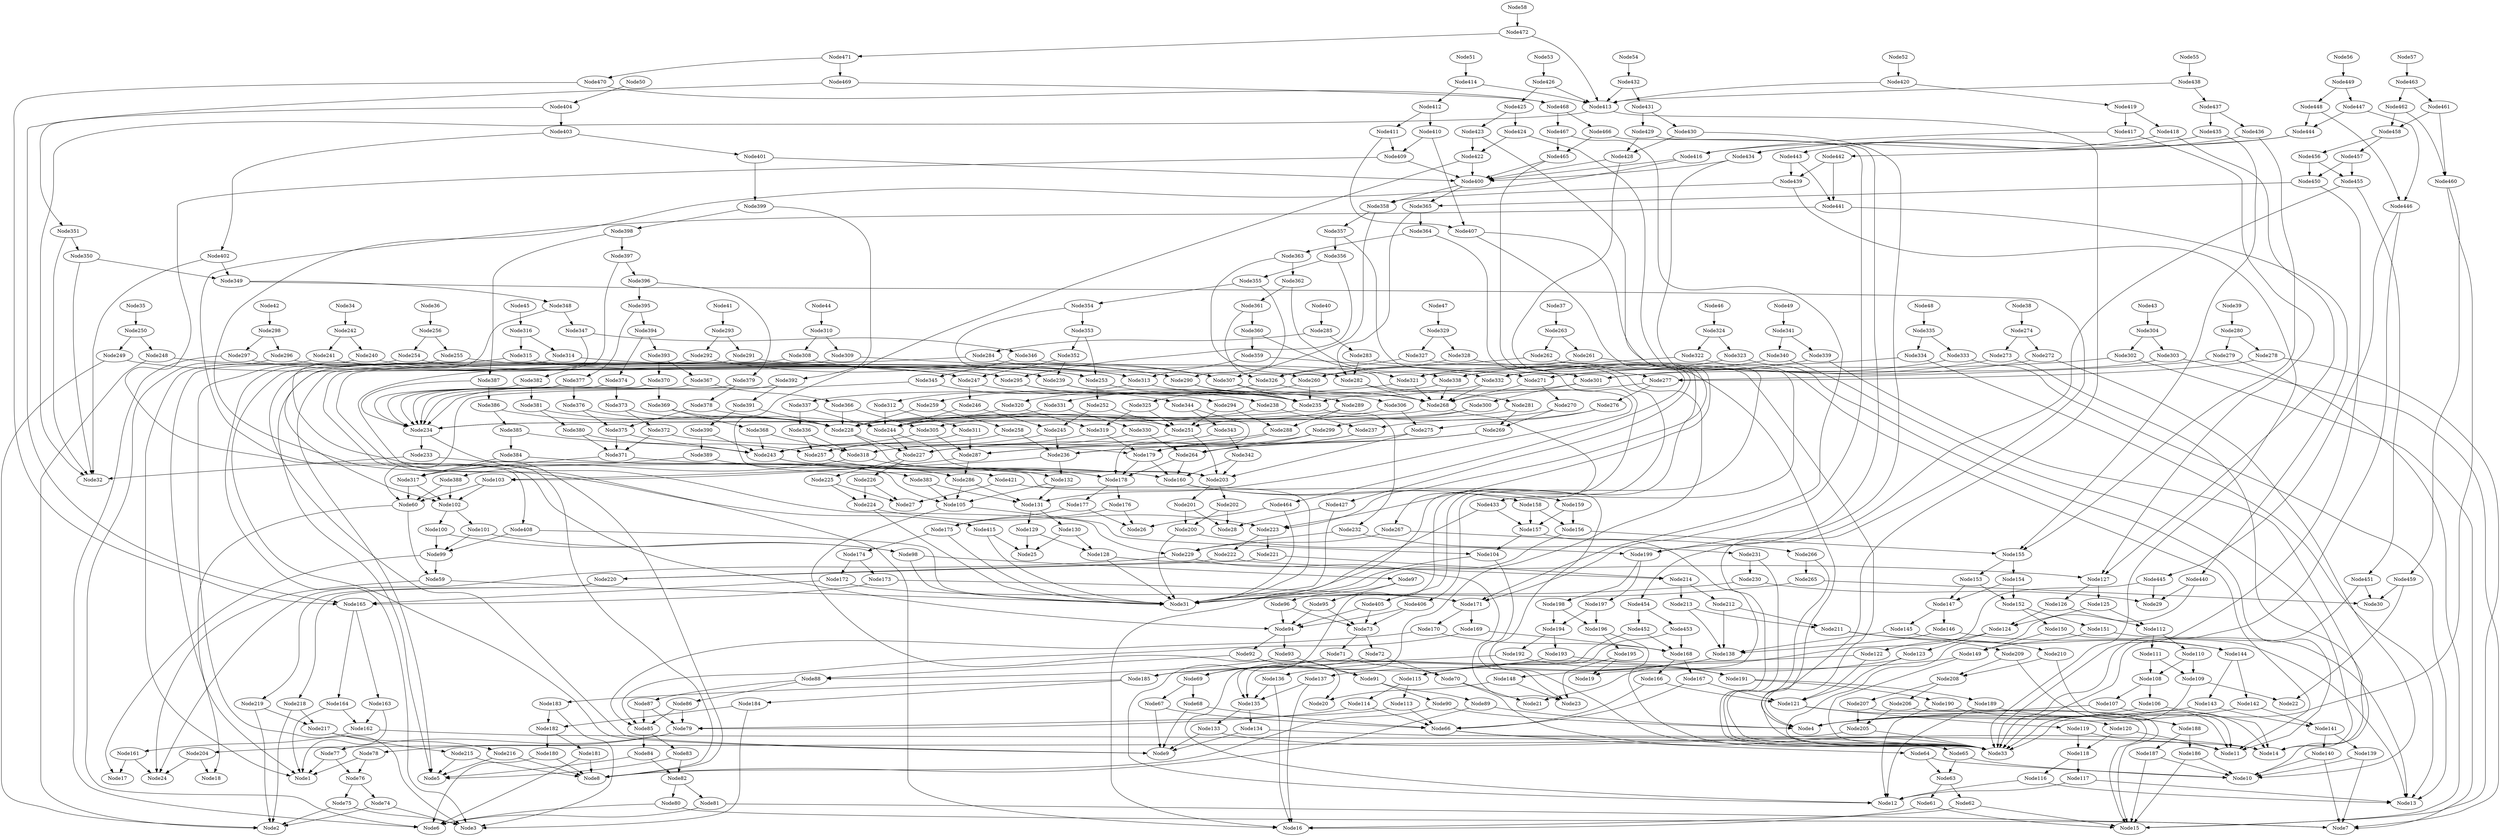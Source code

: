 # Network structure generated by ABC

digraph network {

Node34 -> Node242 [style = solid];
Node35 -> Node250 [style = solid];
Node36 -> Node256 [style = solid];
Node37 -> Node263 [style = solid];
Node38 -> Node274 [style = solid];
Node39 -> Node280 [style = solid];
Node40 -> Node285 [style = solid];
Node41 -> Node293 [style = solid];
Node42 -> Node298 [style = solid];
Node43 -> Node304 [style = solid];
Node44 -> Node310 [style = solid];
Node45 -> Node316 [style = solid];
Node46 -> Node324 [style = solid];
Node47 -> Node329 [style = solid];
Node48 -> Node335 [style = solid];
Node49 -> Node341 [style = solid];
Node50 -> Node404 [style = solid];
Node51 -> Node414 [style = solid];
Node52 -> Node420 [style = solid];
Node53 -> Node426 [style = solid];
Node54 -> Node432 [style = solid];
Node55 -> Node438 [style = solid];
Node56 -> Node449 [style = solid];
Node57 -> Node463 [style = solid];
Node58 -> Node472 [style = solid];
Node59 -> Node24 [style = solid];
Node59 -> Node31 [style = solid];
Node60 -> Node18 [style = solid];
Node60 -> Node59 [style = solid];
Node61 -> Node15 [style = solid];
Node61 -> Node16 [style = solid];
Node62 -> Node15 [style = solid];
Node62 -> Node16 [style = solid];
Node63 -> Node61 [style = solid];
Node63 -> Node62 [style = solid];
Node64 -> Node10 [style = solid];
Node64 -> Node63 [style = solid];
Node65 -> Node10 [style = solid];
Node65 -> Node63 [style = solid];
Node66 -> Node64 [style = solid];
Node66 -> Node65 [style = solid];
Node67 -> Node9 [style = solid];
Node67 -> Node66 [style = solid];
Node68 -> Node9 [style = solid];
Node68 -> Node66 [style = solid];
Node69 -> Node67 [style = solid];
Node69 -> Node68 [style = solid];
Node70 -> Node21 [style = solid];
Node70 -> Node33 [style = solid];
Node71 -> Node69 [style = solid];
Node71 -> Node70 [style = solid];
Node72 -> Node69 [style = solid];
Node72 -> Node70 [style = solid];
Node73 -> Node71 [style = solid];
Node73 -> Node72 [style = solid];
Node74 -> Node2 [style = solid];
Node74 -> Node3 [style = solid];
Node75 -> Node2 [style = solid];
Node75 -> Node3 [style = solid];
Node76 -> Node74 [style = solid];
Node76 -> Node75 [style = solid];
Node77 -> Node1 [style = solid];
Node77 -> Node76 [style = solid];
Node78 -> Node1 [style = solid];
Node78 -> Node76 [style = solid];
Node79 -> Node77 [style = solid];
Node79 -> Node78 [style = solid];
Node80 -> Node6 [style = solid];
Node80 -> Node7 [style = solid];
Node81 -> Node6 [style = solid];
Node81 -> Node7 [style = solid];
Node82 -> Node80 [style = solid];
Node82 -> Node81 [style = solid];
Node83 -> Node5 [style = solid];
Node83 -> Node82 [style = solid];
Node84 -> Node5 [style = solid];
Node84 -> Node82 [style = solid];
Node85 -> Node83 [style = solid];
Node85 -> Node84 [style = solid];
Node86 -> Node79 [style = solid];
Node86 -> Node85 [style = solid];
Node87 -> Node79 [style = solid];
Node87 -> Node85 [style = solid];
Node88 -> Node86 [style = solid];
Node88 -> Node87 [style = solid];
Node89 -> Node4 [style = solid];
Node89 -> Node8 [style = solid];
Node90 -> Node4 [style = solid];
Node90 -> Node8 [style = solid];
Node91 -> Node89 [style = solid];
Node91 -> Node90 [style = solid];
Node92 -> Node88 [style = solid];
Node92 -> Node91 [style = solid];
Node93 -> Node88 [style = solid];
Node93 -> Node91 [style = solid];
Node94 -> Node92 [style = solid];
Node94 -> Node93 [style = solid];
Node95 -> Node73 [style = solid];
Node95 -> Node94 [style = solid];
Node96 -> Node73 [style = solid];
Node96 -> Node94 [style = solid];
Node97 -> Node95 [style = solid];
Node97 -> Node96 [style = solid];
Node98 -> Node31 [style = solid];
Node98 -> Node97 [style = solid];
Node99 -> Node17 [style = solid];
Node99 -> Node59 [style = solid];
Node100 -> Node98 [style = solid];
Node100 -> Node99 [style = solid];
Node101 -> Node98 [style = solid];
Node101 -> Node99 [style = solid];
Node102 -> Node100 [style = solid];
Node102 -> Node101 [style = solid];
Node103 -> Node60 [style = solid];
Node103 -> Node102 [style = solid];
Node104 -> Node23 [style = solid];
Node104 -> Node31 [style = solid];
Node105 -> Node20 [style = solid];
Node105 -> Node104 [style = solid];
Node106 -> Node4 [style = solid];
Node106 -> Node14 [style = solid];
Node107 -> Node4 [style = solid];
Node107 -> Node14 [style = solid];
Node108 -> Node106 [style = solid];
Node108 -> Node107 [style = solid];
Node109 -> Node22 [style = solid];
Node109 -> Node33 [style = solid];
Node110 -> Node108 [style = solid];
Node110 -> Node109 [style = solid];
Node111 -> Node108 [style = solid];
Node111 -> Node109 [style = solid];
Node112 -> Node110 [style = solid];
Node112 -> Node111 [style = solid];
Node113 -> Node66 [style = solid];
Node113 -> Node79 [style = solid];
Node114 -> Node66 [style = solid];
Node114 -> Node79 [style = solid];
Node115 -> Node113 [style = solid];
Node115 -> Node114 [style = solid];
Node116 -> Node12 [style = solid];
Node116 -> Node13 [style = solid];
Node117 -> Node12 [style = solid];
Node117 -> Node13 [style = solid];
Node118 -> Node116 [style = solid];
Node118 -> Node117 [style = solid];
Node119 -> Node11 [style = solid];
Node119 -> Node118 [style = solid];
Node120 -> Node11 [style = solid];
Node120 -> Node118 [style = solid];
Node121 -> Node119 [style = solid];
Node121 -> Node120 [style = solid];
Node122 -> Node115 [style = solid];
Node122 -> Node121 [style = solid];
Node123 -> Node115 [style = solid];
Node123 -> Node121 [style = solid];
Node124 -> Node122 [style = solid];
Node124 -> Node123 [style = solid];
Node125 -> Node112 [style = solid];
Node125 -> Node124 [style = solid];
Node126 -> Node112 [style = solid];
Node126 -> Node124 [style = solid];
Node127 -> Node125 [style = solid];
Node127 -> Node126 [style = solid];
Node128 -> Node31 [style = solid];
Node128 -> Node127 [style = solid];
Node129 -> Node25 [style = solid];
Node129 -> Node128 [style = solid];
Node130 -> Node25 [style = solid];
Node130 -> Node128 [style = solid];
Node131 -> Node129 [style = solid];
Node131 -> Node130 [style = solid];
Node132 -> Node105 [style = solid];
Node132 -> Node131 [style = solid];
Node133 -> Node9 [style = solid];
Node133 -> Node14 [style = solid];
Node134 -> Node9 [style = solid];
Node134 -> Node14 [style = solid];
Node135 -> Node133 [style = solid];
Node135 -> Node134 [style = solid];
Node136 -> Node16 [style = solid];
Node136 -> Node135 [style = solid];
Node137 -> Node16 [style = solid];
Node137 -> Node135 [style = solid];
Node138 -> Node136 [style = solid];
Node138 -> Node137 [style = solid];
Node139 -> Node7 [style = solid];
Node139 -> Node10 [style = solid];
Node140 -> Node7 [style = solid];
Node140 -> Node10 [style = solid];
Node141 -> Node139 [style = solid];
Node141 -> Node140 [style = solid];
Node142 -> Node4 [style = solid];
Node142 -> Node141 [style = solid];
Node143 -> Node4 [style = solid];
Node143 -> Node141 [style = solid];
Node144 -> Node142 [style = solid];
Node144 -> Node143 [style = solid];
Node145 -> Node138 [style = solid];
Node145 -> Node144 [style = solid];
Node146 -> Node138 [style = solid];
Node146 -> Node144 [style = solid];
Node147 -> Node145 [style = solid];
Node147 -> Node146 [style = solid];
Node148 -> Node20 [style = solid];
Node148 -> Node23 [style = solid];
Node149 -> Node33 [style = solid];
Node149 -> Node148 [style = solid];
Node150 -> Node13 [style = solid];
Node150 -> Node149 [style = solid];
Node151 -> Node13 [style = solid];
Node151 -> Node149 [style = solid];
Node152 -> Node150 [style = solid];
Node152 -> Node151 [style = solid];
Node153 -> Node147 [style = solid];
Node153 -> Node152 [style = solid];
Node154 -> Node147 [style = solid];
Node154 -> Node152 [style = solid];
Node155 -> Node153 [style = solid];
Node155 -> Node154 [style = solid];
Node156 -> Node31 [style = solid];
Node156 -> Node155 [style = solid];
Node157 -> Node19 [style = solid];
Node157 -> Node104 [style = solid];
Node158 -> Node156 [style = solid];
Node158 -> Node157 [style = solid];
Node159 -> Node156 [style = solid];
Node159 -> Node157 [style = solid];
Node160 -> Node158 [style = solid];
Node160 -> Node159 [style = solid];
Node161 -> Node17 [style = solid];
Node161 -> Node24 [style = solid];
Node162 -> Node33 [style = solid];
Node162 -> Node161 [style = solid];
Node163 -> Node1 [style = solid];
Node163 -> Node162 [style = solid];
Node164 -> Node1 [style = solid];
Node164 -> Node162 [style = solid];
Node165 -> Node163 [style = solid];
Node165 -> Node164 [style = solid];
Node166 -> Node66 [style = solid];
Node166 -> Node121 [style = solid];
Node167 -> Node66 [style = solid];
Node167 -> Node121 [style = solid];
Node168 -> Node166 [style = solid];
Node168 -> Node167 [style = solid];
Node169 -> Node85 [style = solid];
Node169 -> Node168 [style = solid];
Node170 -> Node85 [style = solid];
Node170 -> Node168 [style = solid];
Node171 -> Node169 [style = solid];
Node171 -> Node170 [style = solid];
Node172 -> Node165 [style = solid];
Node172 -> Node171 [style = solid];
Node173 -> Node165 [style = solid];
Node173 -> Node171 [style = solid];
Node174 -> Node172 [style = solid];
Node174 -> Node173 [style = solid];
Node175 -> Node31 [style = solid];
Node175 -> Node174 [style = solid];
Node176 -> Node26 [style = solid];
Node176 -> Node175 [style = solid];
Node177 -> Node26 [style = solid];
Node177 -> Node175 [style = solid];
Node178 -> Node176 [style = solid];
Node178 -> Node177 [style = solid];
Node179 -> Node160 [style = solid];
Node179 -> Node178 [style = solid];
Node180 -> Node6 [style = solid];
Node180 -> Node8 [style = solid];
Node181 -> Node6 [style = solid];
Node181 -> Node8 [style = solid];
Node182 -> Node180 [style = solid];
Node182 -> Node181 [style = solid];
Node183 -> Node3 [style = solid];
Node183 -> Node182 [style = solid];
Node184 -> Node3 [style = solid];
Node184 -> Node182 [style = solid];
Node185 -> Node183 [style = solid];
Node185 -> Node184 [style = solid];
Node186 -> Node10 [style = solid];
Node186 -> Node15 [style = solid];
Node187 -> Node10 [style = solid];
Node187 -> Node15 [style = solid];
Node188 -> Node186 [style = solid];
Node188 -> Node187 [style = solid];
Node189 -> Node12 [style = solid];
Node189 -> Node188 [style = solid];
Node190 -> Node12 [style = solid];
Node190 -> Node188 [style = solid];
Node191 -> Node189 [style = solid];
Node191 -> Node190 [style = solid];
Node192 -> Node185 [style = solid];
Node192 -> Node191 [style = solid];
Node193 -> Node185 [style = solid];
Node193 -> Node191 [style = solid];
Node194 -> Node192 [style = solid];
Node194 -> Node193 [style = solid];
Node195 -> Node19 [style = solid];
Node195 -> Node23 [style = solid];
Node196 -> Node33 [style = solid];
Node196 -> Node195 [style = solid];
Node197 -> Node194 [style = solid];
Node197 -> Node196 [style = solid];
Node198 -> Node194 [style = solid];
Node198 -> Node196 [style = solid];
Node199 -> Node197 [style = solid];
Node199 -> Node198 [style = solid];
Node200 -> Node31 [style = solid];
Node200 -> Node199 [style = solid];
Node201 -> Node28 [style = solid];
Node201 -> Node200 [style = solid];
Node202 -> Node28 [style = solid];
Node202 -> Node200 [style = solid];
Node203 -> Node201 [style = solid];
Node203 -> Node202 [style = solid];
Node204 -> Node18 [style = solid];
Node204 -> Node24 [style = solid];
Node205 -> Node33 [style = solid];
Node205 -> Node204 [style = solid];
Node206 -> Node15 [style = solid];
Node206 -> Node205 [style = solid];
Node207 -> Node15 [style = solid];
Node207 -> Node205 [style = solid];
Node208 -> Node206 [style = solid];
Node208 -> Node207 [style = solid];
Node209 -> Node11 [style = solid];
Node209 -> Node208 [style = solid];
Node210 -> Node11 [style = solid];
Node210 -> Node208 [style = solid];
Node211 -> Node209 [style = solid];
Node211 -> Node210 [style = solid];
Node212 -> Node138 [style = solid];
Node212 -> Node211 [style = solid];
Node213 -> Node138 [style = solid];
Node213 -> Node211 [style = solid];
Node214 -> Node212 [style = solid];
Node214 -> Node213 [style = solid];
Node215 -> Node5 [style = solid];
Node215 -> Node8 [style = solid];
Node216 -> Node5 [style = solid];
Node216 -> Node8 [style = solid];
Node217 -> Node215 [style = solid];
Node217 -> Node216 [style = solid];
Node218 -> Node2 [style = solid];
Node218 -> Node217 [style = solid];
Node219 -> Node2 [style = solid];
Node219 -> Node217 [style = solid];
Node220 -> Node218 [style = solid];
Node220 -> Node219 [style = solid];
Node221 -> Node214 [style = solid];
Node221 -> Node220 [style = solid];
Node222 -> Node214 [style = solid];
Node222 -> Node220 [style = solid];
Node223 -> Node221 [style = solid];
Node223 -> Node222 [style = solid];
Node224 -> Node31 [style = solid];
Node224 -> Node223 [style = solid];
Node225 -> Node27 [style = solid];
Node225 -> Node224 [style = solid];
Node226 -> Node27 [style = solid];
Node226 -> Node224 [style = solid];
Node227 -> Node225 [style = solid];
Node227 -> Node226 [style = solid];
Node228 -> Node203 [style = solid];
Node228 -> Node227 [style = solid];
Node229 -> Node23 [style = solid];
Node229 -> Node24 [style = solid];
Node230 -> Node29 [style = solid];
Node230 -> Node31 [style = solid];
Node231 -> Node33 [style = solid];
Node231 -> Node230 [style = solid];
Node232 -> Node229 [style = solid];
Node232 -> Node231 [style = solid];
Node233 -> Node32 [style = solid];
Node233 -> Node33 [style = solid];
Node234 -> Node229 [style = solid];
Node234 -> Node233 [style = solid];
Node235 -> Node232 [style = solid];
Node235 -> Node234 [style = solid];
Node236 -> Node103 [style = solid];
Node236 -> Node132 [style = solid];
Node237 -> Node179 [style = solid];
Node237 -> Node236 [style = solid];
Node238 -> Node228 [style = solid];
Node238 -> Node237 [style = solid];
Node239 -> Node235 [style = solid];
Node239 -> Node238 [style = solid];
Node240 -> Node1 [style = solid];
Node240 -> Node239 [style = solid];
Node241 -> Node1 [style = solid];
Node241 -> Node239 [style = solid];
Node242 -> Node240 [style = solid];
Node242 -> Node241 [style = solid];
Node243 -> Node160 [style = solid];
Node243 -> Node178 [style = solid];
Node244 -> Node203 [style = solid];
Node244 -> Node227 [style = solid];
Node245 -> Node236 [style = solid];
Node245 -> Node243 [style = solid];
Node246 -> Node244 [style = solid];
Node246 -> Node245 [style = solid];
Node247 -> Node235 [style = solid];
Node247 -> Node246 [style = solid];
Node248 -> Node2 [style = solid];
Node248 -> Node247 [style = solid];
Node249 -> Node2 [style = solid];
Node249 -> Node247 [style = solid];
Node250 -> Node248 [style = solid];
Node250 -> Node249 [style = solid];
Node251 -> Node203 [style = solid];
Node251 -> Node227 [style = solid];
Node252 -> Node245 [style = solid];
Node252 -> Node251 [style = solid];
Node253 -> Node235 [style = solid];
Node253 -> Node252 [style = solid];
Node254 -> Node3 [style = solid];
Node254 -> Node253 [style = solid];
Node255 -> Node3 [style = solid];
Node255 -> Node253 [style = solid];
Node256 -> Node254 [style = solid];
Node256 -> Node255 [style = solid];
Node257 -> Node160 [style = solid];
Node257 -> Node178 [style = solid];
Node258 -> Node236 [style = solid];
Node258 -> Node257 [style = solid];
Node259 -> Node228 [style = solid];
Node259 -> Node258 [style = solid];
Node260 -> Node235 [style = solid];
Node260 -> Node259 [style = solid];
Node261 -> Node4 [style = solid];
Node261 -> Node260 [style = solid];
Node262 -> Node4 [style = solid];
Node262 -> Node260 [style = solid];
Node263 -> Node261 [style = solid];
Node263 -> Node262 [style = solid];
Node264 -> Node160 [style = solid];
Node264 -> Node178 [style = solid];
Node265 -> Node30 [style = solid];
Node265 -> Node31 [style = solid];
Node266 -> Node33 [style = solid];
Node266 -> Node265 [style = solid];
Node267 -> Node229 [style = solid];
Node267 -> Node266 [style = solid];
Node268 -> Node234 [style = solid];
Node268 -> Node267 [style = solid];
Node269 -> Node236 [style = solid];
Node269 -> Node264 [style = solid];
Node270 -> Node251 [style = solid];
Node270 -> Node269 [style = solid];
Node271 -> Node268 [style = solid];
Node271 -> Node270 [style = solid];
Node272 -> Node10 [style = solid];
Node272 -> Node271 [style = solid];
Node273 -> Node10 [style = solid];
Node273 -> Node271 [style = solid];
Node274 -> Node272 [style = solid];
Node274 -> Node273 [style = solid];
Node275 -> Node203 [style = solid];
Node275 -> Node227 [style = solid];
Node276 -> Node237 [style = solid];
Node276 -> Node275 [style = solid];
Node277 -> Node268 [style = solid];
Node277 -> Node276 [style = solid];
Node278 -> Node15 [style = solid];
Node278 -> Node277 [style = solid];
Node279 -> Node15 [style = solid];
Node279 -> Node277 [style = solid];
Node280 -> Node278 [style = solid];
Node280 -> Node279 [style = solid];
Node281 -> Node244 [style = solid];
Node281 -> Node269 [style = solid];
Node282 -> Node268 [style = solid];
Node282 -> Node281 [style = solid];
Node283 -> Node16 [style = solid];
Node283 -> Node282 [style = solid];
Node284 -> Node16 [style = solid];
Node284 -> Node282 [style = solid];
Node285 -> Node283 [style = solid];
Node285 -> Node284 [style = solid];
Node286 -> Node105 [style = solid];
Node286 -> Node131 [style = solid];
Node287 -> Node103 [style = solid];
Node287 -> Node286 [style = solid];
Node288 -> Node179 [style = solid];
Node288 -> Node287 [style = solid];
Node289 -> Node244 [style = solid];
Node289 -> Node288 [style = solid];
Node290 -> Node235 [style = solid];
Node290 -> Node289 [style = solid];
Node291 -> Node5 [style = solid];
Node291 -> Node290 [style = solid];
Node292 -> Node5 [style = solid];
Node292 -> Node290 [style = solid];
Node293 -> Node291 [style = solid];
Node293 -> Node292 [style = solid];
Node294 -> Node251 [style = solid];
Node294 -> Node288 [style = solid];
Node295 -> Node235 [style = solid];
Node295 -> Node294 [style = solid];
Node296 -> Node6 [style = solid];
Node296 -> Node295 [style = solid];
Node297 -> Node6 [style = solid];
Node297 -> Node295 [style = solid];
Node298 -> Node296 [style = solid];
Node298 -> Node297 [style = solid];
Node299 -> Node264 [style = solid];
Node299 -> Node287 [style = solid];
Node300 -> Node228 [style = solid];
Node300 -> Node299 [style = solid];
Node301 -> Node235 [style = solid];
Node301 -> Node300 [style = solid];
Node302 -> Node7 [style = solid];
Node302 -> Node301 [style = solid];
Node303 -> Node7 [style = solid];
Node303 -> Node301 [style = solid];
Node304 -> Node302 [style = solid];
Node304 -> Node303 [style = solid];
Node305 -> Node243 [style = solid];
Node305 -> Node287 [style = solid];
Node306 -> Node275 [style = solid];
Node306 -> Node305 [style = solid];
Node307 -> Node235 [style = solid];
Node307 -> Node306 [style = solid];
Node308 -> Node8 [style = solid];
Node308 -> Node307 [style = solid];
Node309 -> Node8 [style = solid];
Node309 -> Node307 [style = solid];
Node310 -> Node308 [style = solid];
Node310 -> Node309 [style = solid];
Node311 -> Node257 [style = solid];
Node311 -> Node287 [style = solid];
Node312 -> Node244 [style = solid];
Node312 -> Node311 [style = solid];
Node313 -> Node268 [style = solid];
Node313 -> Node312 [style = solid];
Node314 -> Node9 [style = solid];
Node314 -> Node313 [style = solid];
Node315 -> Node9 [style = solid];
Node315 -> Node313 [style = solid];
Node316 -> Node314 [style = solid];
Node316 -> Node315 [style = solid];
Node317 -> Node60 [style = solid];
Node317 -> Node102 [style = solid];
Node318 -> Node132 [style = solid];
Node318 -> Node317 [style = solid];
Node319 -> Node179 [style = solid];
Node319 -> Node318 [style = solid];
Node320 -> Node244 [style = solid];
Node320 -> Node319 [style = solid];
Node321 -> Node268 [style = solid];
Node321 -> Node320 [style = solid];
Node322 -> Node11 [style = solid];
Node322 -> Node321 [style = solid];
Node323 -> Node11 [style = solid];
Node323 -> Node321 [style = solid];
Node324 -> Node322 [style = solid];
Node324 -> Node323 [style = solid];
Node325 -> Node251 [style = solid];
Node325 -> Node319 [style = solid];
Node326 -> Node268 [style = solid];
Node326 -> Node325 [style = solid];
Node327 -> Node12 [style = solid];
Node327 -> Node326 [style = solid];
Node328 -> Node12 [style = solid];
Node328 -> Node326 [style = solid];
Node329 -> Node327 [style = solid];
Node329 -> Node328 [style = solid];
Node330 -> Node264 [style = solid];
Node330 -> Node318 [style = solid];
Node331 -> Node228 [style = solid];
Node331 -> Node330 [style = solid];
Node332 -> Node268 [style = solid];
Node332 -> Node331 [style = solid];
Node333 -> Node13 [style = solid];
Node333 -> Node332 [style = solid];
Node334 -> Node13 [style = solid];
Node334 -> Node332 [style = solid];
Node335 -> Node333 [style = solid];
Node335 -> Node334 [style = solid];
Node336 -> Node257 [style = solid];
Node336 -> Node318 [style = solid];
Node337 -> Node244 [style = solid];
Node337 -> Node336 [style = solid];
Node338 -> Node268 [style = solid];
Node338 -> Node337 [style = solid];
Node339 -> Node14 [style = solid];
Node339 -> Node338 [style = solid];
Node340 -> Node14 [style = solid];
Node340 -> Node338 [style = solid];
Node341 -> Node339 [style = solid];
Node341 -> Node340 [style = solid];
Node342 -> Node160 [style = solid];
Node342 -> Node203 [style = solid];
Node343 -> Node227 [style = solid];
Node343 -> Node342 [style = solid];
Node344 -> Node178 [style = solid];
Node344 -> Node343 [style = solid];
Node345 -> Node60 [style = solid];
Node345 -> Node344 [style = solid];
Node346 -> Node131 [style = solid];
Node346 -> Node345 [style = solid];
Node347 -> Node102 [style = solid];
Node347 -> Node346 [style = solid];
Node348 -> Node105 [style = solid];
Node348 -> Node347 [style = solid];
Node349 -> Node33 [style = solid];
Node349 -> Node348 [style = solid];
Node350 -> Node32 [style = solid];
Node350 -> Node349 [style = solid];
Node351 -> Node32 [style = solid];
Node351 -> Node350 [style = solid];
Node352 -> Node239 [style = solid];
Node352 -> Node247 [style = solid];
Node353 -> Node253 [style = solid];
Node353 -> Node352 [style = solid];
Node354 -> Node260 [style = solid];
Node354 -> Node353 [style = solid];
Node355 -> Node290 [style = solid];
Node355 -> Node354 [style = solid];
Node356 -> Node295 [style = solid];
Node356 -> Node355 [style = solid];
Node357 -> Node301 [style = solid];
Node357 -> Node356 [style = solid];
Node358 -> Node307 [style = solid];
Node358 -> Node357 [style = solid];
Node359 -> Node271 [style = solid];
Node359 -> Node313 [style = solid];
Node360 -> Node321 [style = solid];
Node360 -> Node359 [style = solid];
Node361 -> Node326 [style = solid];
Node361 -> Node360 [style = solid];
Node362 -> Node332 [style = solid];
Node362 -> Node361 [style = solid];
Node363 -> Node338 [style = solid];
Node363 -> Node362 [style = solid];
Node364 -> Node277 [style = solid];
Node364 -> Node363 [style = solid];
Node365 -> Node282 [style = solid];
Node365 -> Node364 [style = solid];
Node366 -> Node228 [style = solid];
Node366 -> Node305 [style = solid];
Node367 -> Node234 [style = solid];
Node367 -> Node366 [style = solid];
Node368 -> Node243 [style = solid];
Node368 -> Node318 [style = solid];
Node369 -> Node228 [style = solid];
Node369 -> Node368 [style = solid];
Node370 -> Node234 [style = solid];
Node370 -> Node369 [style = solid];
Node371 -> Node286 [style = solid];
Node371 -> Node317 [style = solid];
Node372 -> Node179 [style = solid];
Node372 -> Node371 [style = solid];
Node373 -> Node228 [style = solid];
Node373 -> Node372 [style = solid];
Node374 -> Node234 [style = solid];
Node374 -> Node373 [style = solid];
Node375 -> Node243 [style = solid];
Node375 -> Node371 [style = solid];
Node376 -> Node244 [style = solid];
Node376 -> Node375 [style = solid];
Node377 -> Node234 [style = solid];
Node377 -> Node376 [style = solid];
Node378 -> Node251 [style = solid];
Node378 -> Node375 [style = solid];
Node379 -> Node234 [style = solid];
Node379 -> Node378 [style = solid];
Node380 -> Node257 [style = solid];
Node380 -> Node371 [style = solid];
Node381 -> Node228 [style = solid];
Node381 -> Node380 [style = solid];
Node382 -> Node234 [style = solid];
Node382 -> Node381 [style = solid];
Node383 -> Node105 [style = solid];
Node383 -> Node131 [style = solid];
Node384 -> Node317 [style = solid];
Node384 -> Node383 [style = solid];
Node385 -> Node243 [style = solid];
Node385 -> Node384 [style = solid];
Node386 -> Node228 [style = solid];
Node386 -> Node385 [style = solid];
Node387 -> Node234 [style = solid];
Node387 -> Node386 [style = solid];
Node388 -> Node60 [style = solid];
Node388 -> Node102 [style = solid];
Node389 -> Node286 [style = solid];
Node389 -> Node388 [style = solid];
Node390 -> Node243 [style = solid];
Node390 -> Node389 [style = solid];
Node391 -> Node228 [style = solid];
Node391 -> Node390 [style = solid];
Node392 -> Node234 [style = solid];
Node392 -> Node391 [style = solid];
Node393 -> Node367 [style = solid];
Node393 -> Node370 [style = solid];
Node394 -> Node374 [style = solid];
Node394 -> Node393 [style = solid];
Node395 -> Node377 [style = solid];
Node395 -> Node394 [style = solid];
Node396 -> Node379 [style = solid];
Node396 -> Node395 [style = solid];
Node397 -> Node382 [style = solid];
Node397 -> Node396 [style = solid];
Node398 -> Node387 [style = solid];
Node398 -> Node397 [style = solid];
Node399 -> Node392 [style = solid];
Node399 -> Node398 [style = solid];
Node400 -> Node358 [style = solid];
Node400 -> Node365 [style = solid];
Node401 -> Node399 [style = solid];
Node401 -> Node400 [style = solid];
Node402 -> Node32 [style = solid];
Node402 -> Node349 [style = solid];
Node403 -> Node401 [style = solid];
Node403 -> Node402 [style = solid];
Node404 -> Node351 [style = solid];
Node404 -> Node403 [style = solid];
Node405 -> Node73 [style = solid];
Node405 -> Node94 [style = solid];
Node406 -> Node73 [style = solid];
Node406 -> Node94 [style = solid];
Node407 -> Node405 [style = solid];
Node407 -> Node406 [style = solid];
Node408 -> Node31 [style = solid];
Node408 -> Node99 [style = solid];
Node409 -> Node400 [style = solid];
Node409 -> Node408 [style = solid];
Node410 -> Node407 [style = solid];
Node410 -> Node409 [style = solid];
Node411 -> Node407 [style = solid];
Node411 -> Node409 [style = solid];
Node412 -> Node410 [style = solid];
Node412 -> Node411 [style = solid];
Node413 -> Node32 [style = solid];
Node413 -> Node33 [style = solid];
Node414 -> Node412 [style = solid];
Node414 -> Node413 [style = solid];
Node415 -> Node25 [style = solid];
Node415 -> Node31 [style = solid];
Node416 -> Node400 [style = solid];
Node416 -> Node415 [style = solid];
Node417 -> Node127 [style = solid];
Node417 -> Node416 [style = solid];
Node418 -> Node127 [style = solid];
Node418 -> Node416 [style = solid];
Node419 -> Node417 [style = solid];
Node419 -> Node418 [style = solid];
Node420 -> Node413 [style = solid];
Node420 -> Node419 [style = solid];
Node421 -> Node27 [style = solid];
Node421 -> Node31 [style = solid];
Node422 -> Node400 [style = solid];
Node422 -> Node421 [style = solid];
Node423 -> Node223 [style = solid];
Node423 -> Node422 [style = solid];
Node424 -> Node223 [style = solid];
Node424 -> Node422 [style = solid];
Node425 -> Node423 [style = solid];
Node425 -> Node424 [style = solid];
Node426 -> Node413 [style = solid];
Node426 -> Node425 [style = solid];
Node427 -> Node28 [style = solid];
Node427 -> Node31 [style = solid];
Node428 -> Node400 [style = solid];
Node428 -> Node427 [style = solid];
Node429 -> Node199 [style = solid];
Node429 -> Node428 [style = solid];
Node430 -> Node199 [style = solid];
Node430 -> Node428 [style = solid];
Node431 -> Node429 [style = solid];
Node431 -> Node430 [style = solid];
Node432 -> Node413 [style = solid];
Node432 -> Node431 [style = solid];
Node433 -> Node31 [style = solid];
Node433 -> Node157 [style = solid];
Node434 -> Node400 [style = solid];
Node434 -> Node433 [style = solid];
Node435 -> Node155 [style = solid];
Node435 -> Node434 [style = solid];
Node436 -> Node155 [style = solid];
Node436 -> Node434 [style = solid];
Node437 -> Node435 [style = solid];
Node437 -> Node436 [style = solid];
Node438 -> Node413 [style = solid];
Node438 -> Node437 [style = solid];
Node439 -> Node33 [style = solid];
Node439 -> Node358 [style = solid];
Node440 -> Node29 [style = solid];
Node440 -> Node33 [style = solid];
Node441 -> Node94 [style = solid];
Node441 -> Node440 [style = solid];
Node442 -> Node439 [style = solid];
Node442 -> Node441 [style = solid];
Node443 -> Node439 [style = solid];
Node443 -> Node441 [style = solid];
Node444 -> Node442 [style = solid];
Node444 -> Node443 [style = solid];
Node445 -> Node21 [style = solid];
Node445 -> Node29 [style = solid];
Node446 -> Node33 [style = solid];
Node446 -> Node445 [style = solid];
Node447 -> Node444 [style = solid];
Node447 -> Node446 [style = solid];
Node448 -> Node444 [style = solid];
Node448 -> Node446 [style = solid];
Node449 -> Node447 [style = solid];
Node449 -> Node448 [style = solid];
Node450 -> Node33 [style = solid];
Node450 -> Node365 [style = solid];
Node451 -> Node30 [style = solid];
Node451 -> Node33 [style = solid];
Node452 -> Node135 [style = solid];
Node452 -> Node168 [style = solid];
Node453 -> Node135 [style = solid];
Node453 -> Node168 [style = solid];
Node454 -> Node452 [style = solid];
Node454 -> Node453 [style = solid];
Node455 -> Node451 [style = solid];
Node455 -> Node454 [style = solid];
Node456 -> Node450 [style = solid];
Node456 -> Node455 [style = solid];
Node457 -> Node450 [style = solid];
Node457 -> Node455 [style = solid];
Node458 -> Node456 [style = solid];
Node458 -> Node457 [style = solid];
Node459 -> Node22 [style = solid];
Node459 -> Node30 [style = solid];
Node460 -> Node33 [style = solid];
Node460 -> Node459 [style = solid];
Node461 -> Node458 [style = solid];
Node461 -> Node460 [style = solid];
Node462 -> Node458 [style = solid];
Node462 -> Node460 [style = solid];
Node463 -> Node461 [style = solid];
Node463 -> Node462 [style = solid];
Node464 -> Node26 [style = solid];
Node464 -> Node31 [style = solid];
Node465 -> Node400 [style = solid];
Node465 -> Node464 [style = solid];
Node466 -> Node171 [style = solid];
Node466 -> Node465 [style = solid];
Node467 -> Node171 [style = solid];
Node467 -> Node465 [style = solid];
Node468 -> Node466 [style = solid];
Node468 -> Node467 [style = solid];
Node469 -> Node165 [style = solid];
Node469 -> Node468 [style = solid];
Node470 -> Node165 [style = solid];
Node470 -> Node468 [style = solid];
Node471 -> Node469 [style = solid];
Node471 -> Node470 [style = solid];
Node472 -> Node413 [style = solid];
Node472 -> Node471 [style = solid];
}


